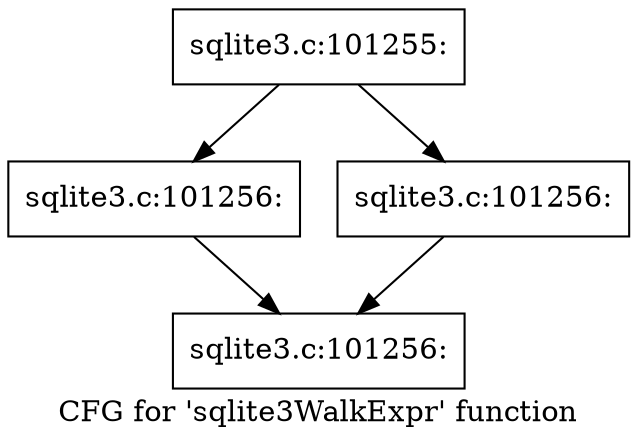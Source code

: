 digraph "CFG for 'sqlite3WalkExpr' function" {
	label="CFG for 'sqlite3WalkExpr' function";

	Node0x55c0f8b439d0 [shape=record,label="{sqlite3.c:101255:}"];
	Node0x55c0f8b439d0 -> Node0x55c0f8b4b340;
	Node0x55c0f8b439d0 -> Node0x55c0f8b4b920;
	Node0x55c0f8b4b340 [shape=record,label="{sqlite3.c:101256:}"];
	Node0x55c0f8b4b340 -> Node0x55c0f8b4aba0;
	Node0x55c0f8b4b920 [shape=record,label="{sqlite3.c:101256:}"];
	Node0x55c0f8b4b920 -> Node0x55c0f8b4aba0;
	Node0x55c0f8b4aba0 [shape=record,label="{sqlite3.c:101256:}"];
}
